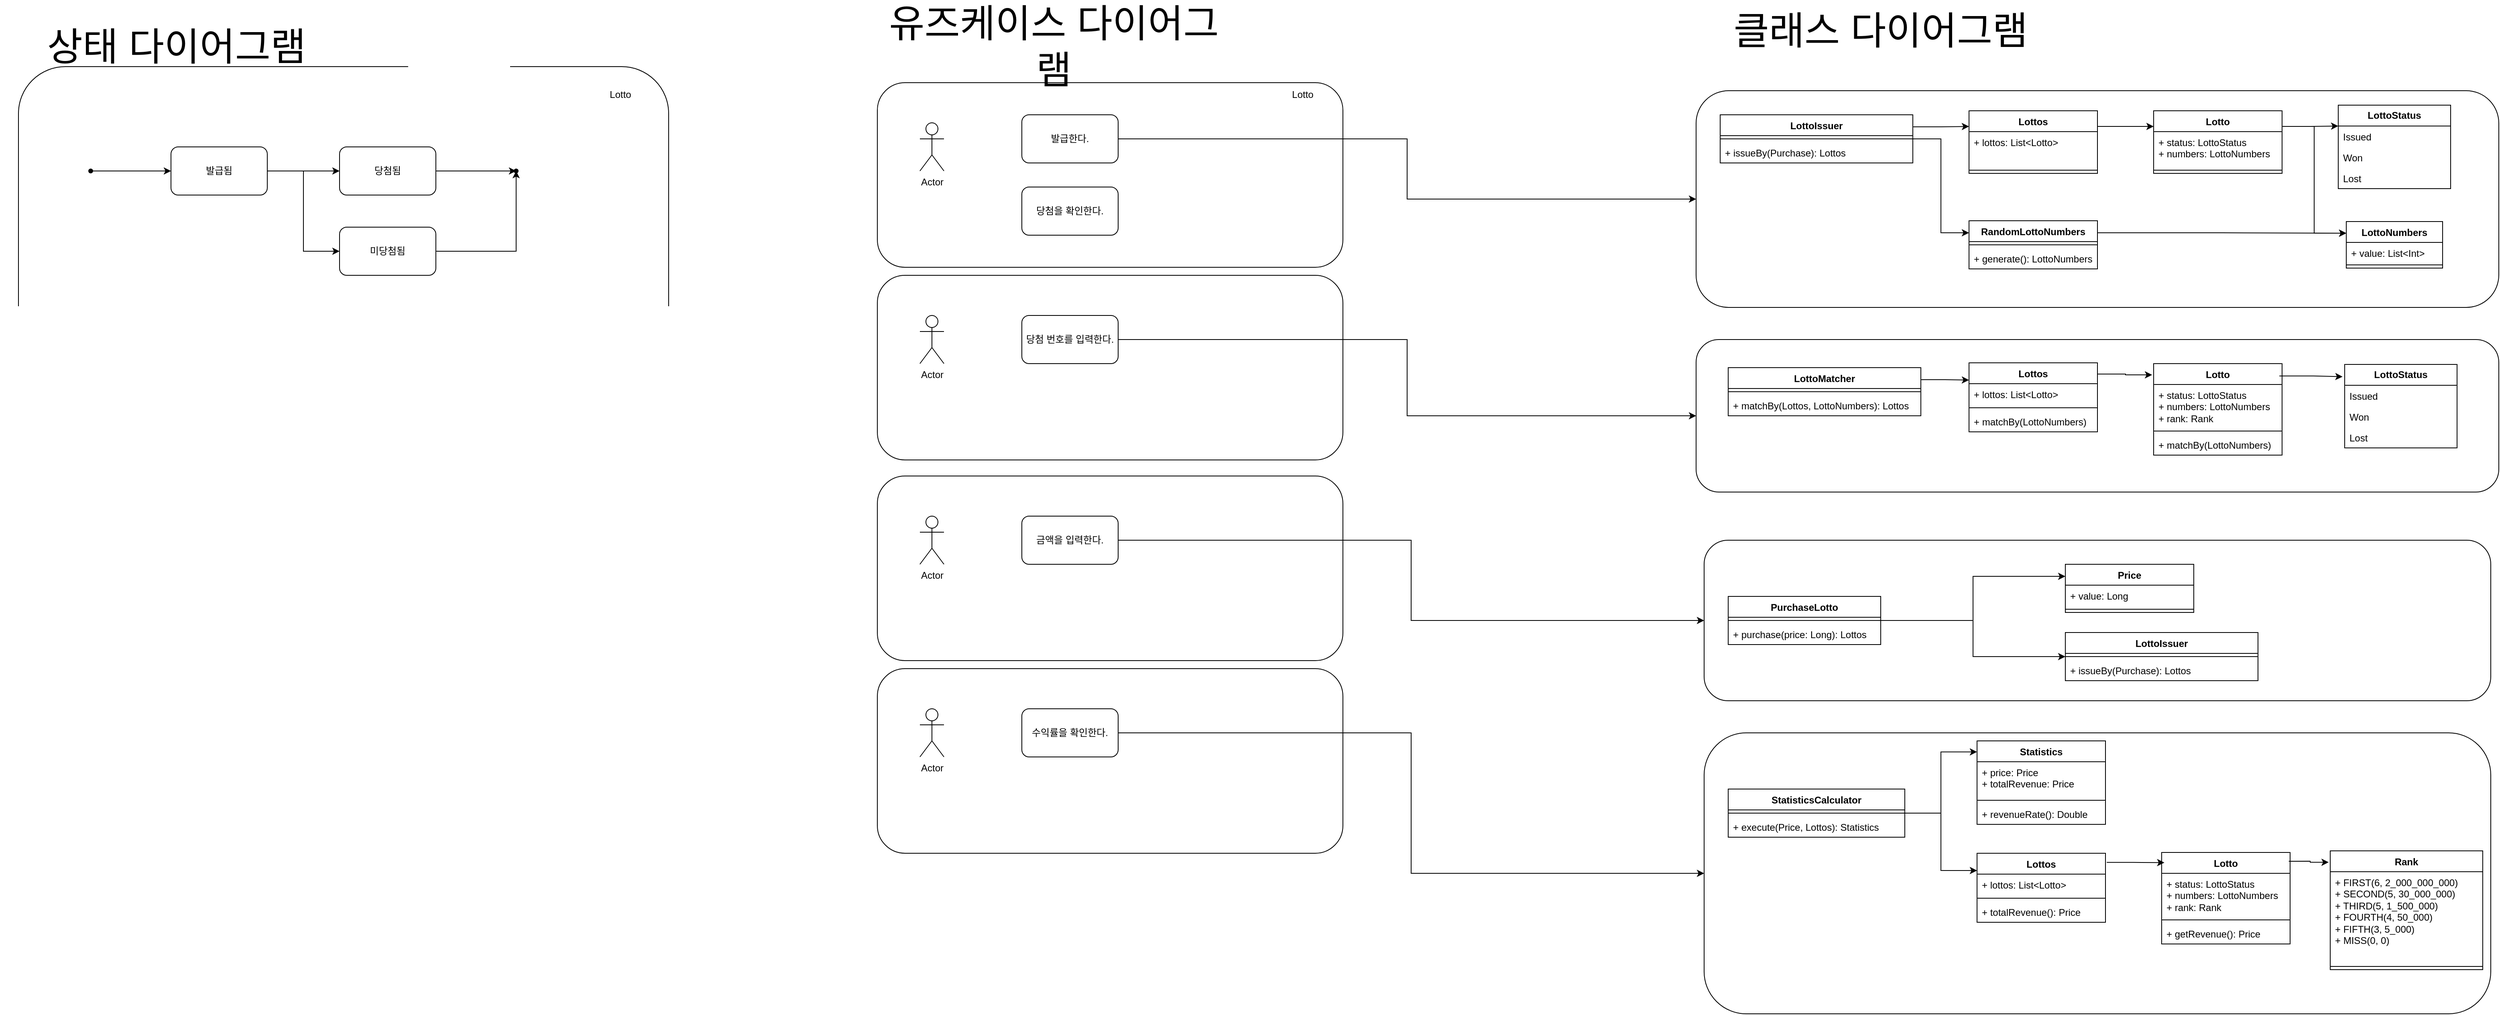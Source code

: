 <mxfile version="26.0.16">
  <diagram id="C5RBs43oDa-KdzZeNtuy" name="Page-1">
    <mxGraphModel dx="2110" dy="2252" grid="1" gridSize="10" guides="1" tooltips="1" connect="1" arrows="1" fold="1" page="1" pageScale="1" pageWidth="827" pageHeight="1169" math="0" shadow="0">
      <root>
        <mxCell id="WIyWlLk6GJQsqaUBKTNV-0" />
        <mxCell id="WIyWlLk6GJQsqaUBKTNV-1" parent="WIyWlLk6GJQsqaUBKTNV-0" />
        <mxCell id="b7edEHTEQrsLhUJaDIO4-33" value="" style="rounded=1;whiteSpace=wrap;html=1;" parent="WIyWlLk6GJQsqaUBKTNV-1" vertex="1">
          <mxGeometry x="1480" y="-100" width="580" height="230" as="geometry" />
        </mxCell>
        <mxCell id="b7edEHTEQrsLhUJaDIO4-38" value="" style="rounded=1;whiteSpace=wrap;html=1;" parent="WIyWlLk6GJQsqaUBKTNV-1" vertex="1">
          <mxGeometry x="1480" y="140" width="580" height="230" as="geometry" />
        </mxCell>
        <mxCell id="b7edEHTEQrsLhUJaDIO4-58" style="edgeStyle=orthogonalEdgeStyle;rounded=0;orthogonalLoop=1;jettySize=auto;html=1;entryX=0;entryY=0.5;entryDx=0;entryDy=0;exitX=1;exitY=0.5;exitDx=0;exitDy=0;" parent="WIyWlLk6GJQsqaUBKTNV-1" source="b7edEHTEQrsLhUJaDIO4-30" target="b7edEHTEQrsLhUJaDIO4-36" edge="1">
          <mxGeometry relative="1" as="geometry" />
        </mxCell>
        <mxCell id="b7edEHTEQrsLhUJaDIO4-28" value="" style="group;movable=1;resizable=1;rotatable=1;deletable=1;editable=1;locked=0;connectable=1;" parent="WIyWlLk6GJQsqaUBKTNV-1" vertex="1" connectable="0">
          <mxGeometry x="410" y="-120" width="810" height="390" as="geometry" />
        </mxCell>
        <mxCell id="b7edEHTEQrsLhUJaDIO4-10" value="" style="rounded=1;whiteSpace=wrap;html=1;movable=1;resizable=1;rotatable=1;deletable=1;editable=1;locked=0;connectable=1;" parent="b7edEHTEQrsLhUJaDIO4-28" vertex="1">
          <mxGeometry width="810" height="390" as="geometry" />
        </mxCell>
        <mxCell id="b7edEHTEQrsLhUJaDIO4-11" value="Lotto" style="text;html=1;align=center;verticalAlign=middle;whiteSpace=wrap;rounded=0;movable=1;resizable=1;rotatable=1;deletable=1;editable=1;locked=0;connectable=1;" parent="b7edEHTEQrsLhUJaDIO4-28" vertex="1">
          <mxGeometry x="720" y="20" width="60" height="30" as="geometry" />
        </mxCell>
        <mxCell id="b7edEHTEQrsLhUJaDIO4-22" style="edgeStyle=orthogonalEdgeStyle;rounded=0;orthogonalLoop=1;jettySize=auto;html=1;entryX=0;entryY=0.5;entryDx=0;entryDy=0;movable=1;resizable=1;rotatable=1;deletable=1;editable=1;locked=0;connectable=1;" parent="b7edEHTEQrsLhUJaDIO4-28" source="b7edEHTEQrsLhUJaDIO4-17" target="b7edEHTEQrsLhUJaDIO4-18" edge="1">
          <mxGeometry relative="1" as="geometry" />
        </mxCell>
        <mxCell id="b7edEHTEQrsLhUJaDIO4-17" value="" style="shape=waypoint;sketch=0;fillStyle=solid;size=6;pointerEvents=1;points=[];fillColor=none;resizable=1;rotatable=1;perimeter=centerPerimeter;snapToPoint=1;movable=1;deletable=1;editable=1;locked=0;connectable=1;" parent="b7edEHTEQrsLhUJaDIO4-28" vertex="1">
          <mxGeometry x="80" y="120" width="20" height="20" as="geometry" />
        </mxCell>
        <mxCell id="b7edEHTEQrsLhUJaDIO4-23" style="edgeStyle=orthogonalEdgeStyle;rounded=0;orthogonalLoop=1;jettySize=auto;html=1;entryX=0;entryY=0.5;entryDx=0;entryDy=0;movable=1;resizable=1;rotatable=1;deletable=1;editable=1;locked=0;connectable=1;" parent="b7edEHTEQrsLhUJaDIO4-28" source="b7edEHTEQrsLhUJaDIO4-18" target="b7edEHTEQrsLhUJaDIO4-19" edge="1">
          <mxGeometry relative="1" as="geometry" />
        </mxCell>
        <mxCell id="b7edEHTEQrsLhUJaDIO4-24" style="edgeStyle=orthogonalEdgeStyle;rounded=0;orthogonalLoop=1;jettySize=auto;html=1;entryX=0;entryY=0.5;entryDx=0;entryDy=0;movable=1;resizable=1;rotatable=1;deletable=1;editable=1;locked=0;connectable=1;" parent="b7edEHTEQrsLhUJaDIO4-28" source="b7edEHTEQrsLhUJaDIO4-18" target="b7edEHTEQrsLhUJaDIO4-20" edge="1">
          <mxGeometry relative="1" as="geometry" />
        </mxCell>
        <mxCell id="b7edEHTEQrsLhUJaDIO4-18" value="발급됨" style="rounded=1;whiteSpace=wrap;html=1;movable=1;resizable=1;rotatable=1;deletable=1;editable=1;locked=0;connectable=1;" parent="b7edEHTEQrsLhUJaDIO4-28" vertex="1">
          <mxGeometry x="190" y="100" width="120" height="60" as="geometry" />
        </mxCell>
        <mxCell id="b7edEHTEQrsLhUJaDIO4-27" style="edgeStyle=orthogonalEdgeStyle;rounded=0;orthogonalLoop=1;jettySize=auto;html=1;movable=1;resizable=1;rotatable=1;deletable=1;editable=1;locked=0;connectable=1;" parent="b7edEHTEQrsLhUJaDIO4-28" source="b7edEHTEQrsLhUJaDIO4-19" target="b7edEHTEQrsLhUJaDIO4-21" edge="1">
          <mxGeometry relative="1" as="geometry" />
        </mxCell>
        <mxCell id="b7edEHTEQrsLhUJaDIO4-19" value="당첨됨" style="rounded=1;whiteSpace=wrap;html=1;movable=1;resizable=1;rotatable=1;deletable=1;editable=1;locked=0;connectable=1;" parent="b7edEHTEQrsLhUJaDIO4-28" vertex="1">
          <mxGeometry x="400" y="100" width="120" height="60" as="geometry" />
        </mxCell>
        <mxCell id="b7edEHTEQrsLhUJaDIO4-20" value="미당첨됨" style="rounded=1;whiteSpace=wrap;html=1;movable=1;resizable=1;rotatable=1;deletable=1;editable=1;locked=0;connectable=1;" parent="b7edEHTEQrsLhUJaDIO4-28" vertex="1">
          <mxGeometry x="400" y="200" width="120" height="60" as="geometry" />
        </mxCell>
        <mxCell id="b7edEHTEQrsLhUJaDIO4-21" value="" style="shape=waypoint;sketch=0;fillStyle=solid;size=6;pointerEvents=1;points=[];fillColor=none;resizable=1;rotatable=1;perimeter=centerPerimeter;snapToPoint=1;movable=1;deletable=1;editable=1;locked=0;connectable=1;" parent="b7edEHTEQrsLhUJaDIO4-28" vertex="1">
          <mxGeometry x="610" y="120" width="20" height="20" as="geometry" />
        </mxCell>
        <mxCell id="b7edEHTEQrsLhUJaDIO4-26" style="edgeStyle=orthogonalEdgeStyle;rounded=0;orthogonalLoop=1;jettySize=auto;html=1;entryX=-0.1;entryY=0.367;entryDx=0;entryDy=0;entryPerimeter=0;movable=1;resizable=1;rotatable=1;deletable=1;editable=1;locked=0;connectable=1;" parent="b7edEHTEQrsLhUJaDIO4-28" source="b7edEHTEQrsLhUJaDIO4-20" target="b7edEHTEQrsLhUJaDIO4-21" edge="1">
          <mxGeometry relative="1" as="geometry" />
        </mxCell>
        <mxCell id="b7edEHTEQrsLhUJaDIO4-29" value="Actor" style="shape=umlActor;verticalLabelPosition=bottom;verticalAlign=top;html=1;outlineConnect=0;" parent="WIyWlLk6GJQsqaUBKTNV-1" vertex="1">
          <mxGeometry x="1533" y="-50" width="30" height="60" as="geometry" />
        </mxCell>
        <mxCell id="b7edEHTEQrsLhUJaDIO4-30" value="발급한다." style="rounded=1;whiteSpace=wrap;html=1;" parent="WIyWlLk6GJQsqaUBKTNV-1" vertex="1">
          <mxGeometry x="1660" y="-60" width="120" height="60" as="geometry" />
        </mxCell>
        <mxCell id="b7edEHTEQrsLhUJaDIO4-31" value="당첨을 확인한다." style="rounded=1;whiteSpace=wrap;html=1;" parent="WIyWlLk6GJQsqaUBKTNV-1" vertex="1">
          <mxGeometry x="1660" y="30" width="120" height="60" as="geometry" />
        </mxCell>
        <mxCell id="7T0WNnkGZVwz43J-CaNy-1" style="edgeStyle=orthogonalEdgeStyle;rounded=0;orthogonalLoop=1;jettySize=auto;html=1;entryX=0;entryY=0.5;entryDx=0;entryDy=0;" parent="WIyWlLk6GJQsqaUBKTNV-1" source="b7edEHTEQrsLhUJaDIO4-32" target="7T0WNnkGZVwz43J-CaNy-0" edge="1">
          <mxGeometry relative="1" as="geometry" />
        </mxCell>
        <mxCell id="b7edEHTEQrsLhUJaDIO4-32" value="당첨 번호를 입력한다." style="rounded=1;whiteSpace=wrap;html=1;" parent="WIyWlLk6GJQsqaUBKTNV-1" vertex="1">
          <mxGeometry x="1660" y="190" width="120" height="60" as="geometry" />
        </mxCell>
        <mxCell id="b7edEHTEQrsLhUJaDIO4-34" value="&lt;font style=&quot;font-size: 48px;&quot;&gt;상태 다이어그램&lt;/font&gt;" style="text;html=1;align=center;verticalAlign=middle;whiteSpace=wrap;rounded=0;movable=1;resizable=1;rotatable=1;deletable=1;editable=1;locked=0;connectable=1;" parent="WIyWlLk6GJQsqaUBKTNV-1" vertex="1">
          <mxGeometry x="387" y="-160" width="440" height="30" as="geometry" />
        </mxCell>
        <mxCell id="b7edEHTEQrsLhUJaDIO4-35" value="&lt;span style=&quot;font-size: 48px;&quot;&gt;유즈케이스 다이어그램&lt;/span&gt;" style="text;html=1;align=center;verticalAlign=middle;whiteSpace=wrap;rounded=0;" parent="WIyWlLk6GJQsqaUBKTNV-1" vertex="1">
          <mxGeometry x="1480" y="-160" width="440" height="30" as="geometry" />
        </mxCell>
        <mxCell id="b7edEHTEQrsLhUJaDIO4-36" value="" style="rounded=1;whiteSpace=wrap;html=1;" parent="WIyWlLk6GJQsqaUBKTNV-1" vertex="1">
          <mxGeometry x="2500" y="-90" width="1000" height="270" as="geometry" />
        </mxCell>
        <mxCell id="b7edEHTEQrsLhUJaDIO4-37" value="&lt;span style=&quot;font-size: 48px;&quot;&gt;클래스 다이어그램&lt;/span&gt;" style="text;html=1;align=center;verticalAlign=middle;whiteSpace=wrap;rounded=0;" parent="WIyWlLk6GJQsqaUBKTNV-1" vertex="1">
          <mxGeometry x="2510" y="-180" width="440" height="30" as="geometry" />
        </mxCell>
        <mxCell id="b7edEHTEQrsLhUJaDIO4-39" value="Actor" style="shape=umlActor;verticalLabelPosition=bottom;verticalAlign=top;html=1;outlineConnect=0;" parent="WIyWlLk6GJQsqaUBKTNV-1" vertex="1">
          <mxGeometry x="1533" y="190" width="30" height="60" as="geometry" />
        </mxCell>
        <mxCell id="b7edEHTEQrsLhUJaDIO4-42" value="" style="rounded=1;whiteSpace=wrap;html=1;" parent="WIyWlLk6GJQsqaUBKTNV-1" vertex="1">
          <mxGeometry x="1480" y="390" width="580" height="230" as="geometry" />
        </mxCell>
        <mxCell id="b7edEHTEQrsLhUJaDIO4-93" style="edgeStyle=orthogonalEdgeStyle;rounded=0;orthogonalLoop=1;jettySize=auto;html=1;entryX=0;entryY=0.5;entryDx=0;entryDy=0;" parent="WIyWlLk6GJQsqaUBKTNV-1" source="b7edEHTEQrsLhUJaDIO4-43" target="b7edEHTEQrsLhUJaDIO4-80" edge="1">
          <mxGeometry relative="1" as="geometry" />
        </mxCell>
        <mxCell id="b7edEHTEQrsLhUJaDIO4-43" value="금액을 입력한다." style="rounded=1;whiteSpace=wrap;html=1;" parent="WIyWlLk6GJQsqaUBKTNV-1" vertex="1">
          <mxGeometry x="1660" y="440" width="120" height="60" as="geometry" />
        </mxCell>
        <mxCell id="b7edEHTEQrsLhUJaDIO4-44" value="Actor" style="shape=umlActor;verticalLabelPosition=bottom;verticalAlign=top;html=1;outlineConnect=0;" parent="WIyWlLk6GJQsqaUBKTNV-1" vertex="1">
          <mxGeometry x="1533" y="440" width="30" height="60" as="geometry" />
        </mxCell>
        <mxCell id="b7edEHTEQrsLhUJaDIO4-45" value="Lotto" style="text;html=1;align=center;verticalAlign=middle;whiteSpace=wrap;rounded=0;" parent="WIyWlLk6GJQsqaUBKTNV-1" vertex="1">
          <mxGeometry x="1980" y="-100" width="60" height="30" as="geometry" />
        </mxCell>
        <mxCell id="b7edEHTEQrsLhUJaDIO4-46" value="" style="rounded=1;whiteSpace=wrap;html=1;" parent="WIyWlLk6GJQsqaUBKTNV-1" vertex="1">
          <mxGeometry x="1480" y="630" width="580" height="230" as="geometry" />
        </mxCell>
        <mxCell id="l_rRGWIlLusPrg-PlriM-1" style="edgeStyle=orthogonalEdgeStyle;rounded=0;orthogonalLoop=1;jettySize=auto;html=1;entryX=0;entryY=0.5;entryDx=0;entryDy=0;" edge="1" parent="WIyWlLk6GJQsqaUBKTNV-1" source="b7edEHTEQrsLhUJaDIO4-47" target="l_rRGWIlLusPrg-PlriM-0">
          <mxGeometry relative="1" as="geometry" />
        </mxCell>
        <mxCell id="b7edEHTEQrsLhUJaDIO4-47" value="수익률을 확인한다." style="rounded=1;whiteSpace=wrap;html=1;" parent="WIyWlLk6GJQsqaUBKTNV-1" vertex="1">
          <mxGeometry x="1660" y="680" width="120" height="60" as="geometry" />
        </mxCell>
        <mxCell id="b7edEHTEQrsLhUJaDIO4-48" value="Actor" style="shape=umlActor;verticalLabelPosition=bottom;verticalAlign=top;html=1;outlineConnect=0;" parent="WIyWlLk6GJQsqaUBKTNV-1" vertex="1">
          <mxGeometry x="1533" y="680" width="30" height="60" as="geometry" />
        </mxCell>
        <mxCell id="b7edEHTEQrsLhUJaDIO4-136" style="edgeStyle=orthogonalEdgeStyle;rounded=0;orthogonalLoop=1;jettySize=auto;html=1;entryX=0;entryY=0.25;entryDx=0;entryDy=0;exitX=1;exitY=0.25;exitDx=0;exitDy=0;" parent="WIyWlLk6GJQsqaUBKTNV-1" source="b7edEHTEQrsLhUJaDIO4-53" target="b7edEHTEQrsLhUJaDIO4-130" edge="1">
          <mxGeometry relative="1" as="geometry" />
        </mxCell>
        <mxCell id="b7edEHTEQrsLhUJaDIO4-145" style="edgeStyle=orthogonalEdgeStyle;rounded=0;orthogonalLoop=1;jettySize=auto;html=1;entryX=0;entryY=0.25;entryDx=0;entryDy=0;exitX=1;exitY=0.25;exitDx=0;exitDy=0;" parent="WIyWlLk6GJQsqaUBKTNV-1" source="b7edEHTEQrsLhUJaDIO4-53" target="b7edEHTEQrsLhUJaDIO4-141" edge="1">
          <mxGeometry relative="1" as="geometry" />
        </mxCell>
        <mxCell id="b7edEHTEQrsLhUJaDIO4-53" value="Lotto" style="swimlane;fontStyle=1;align=center;verticalAlign=top;childLayout=stackLayout;horizontal=1;startSize=26;horizontalStack=0;resizeParent=1;resizeParentMax=0;resizeLast=0;collapsible=1;marginBottom=0;whiteSpace=wrap;html=1;" parent="WIyWlLk6GJQsqaUBKTNV-1" vertex="1">
          <mxGeometry x="3070" y="-65" width="160" height="78" as="geometry" />
        </mxCell>
        <mxCell id="b7edEHTEQrsLhUJaDIO4-54" value="+ status: LottoStatus&lt;div&gt;+ numbers: LottoNumbers&lt;/div&gt;" style="text;strokeColor=none;fillColor=none;align=left;verticalAlign=top;spacingLeft=4;spacingRight=4;overflow=hidden;rotatable=0;points=[[0,0.5],[1,0.5]];portConstraint=eastwest;whiteSpace=wrap;html=1;" parent="b7edEHTEQrsLhUJaDIO4-53" vertex="1">
          <mxGeometry y="26" width="160" height="44" as="geometry" />
        </mxCell>
        <mxCell id="b7edEHTEQrsLhUJaDIO4-55" value="" style="line;strokeWidth=1;fillColor=none;align=left;verticalAlign=middle;spacingTop=-1;spacingLeft=3;spacingRight=3;rotatable=0;labelPosition=right;points=[];portConstraint=eastwest;strokeColor=inherit;" parent="b7edEHTEQrsLhUJaDIO4-53" vertex="1">
          <mxGeometry y="70" width="160" height="8" as="geometry" />
        </mxCell>
        <mxCell id="b7edEHTEQrsLhUJaDIO4-65" style="edgeStyle=orthogonalEdgeStyle;rounded=0;orthogonalLoop=1;jettySize=auto;html=1;entryX=0;entryY=0.25;entryDx=0;entryDy=0;exitX=1;exitY=0.25;exitDx=0;exitDy=0;" parent="WIyWlLk6GJQsqaUBKTNV-1" source="b7edEHTEQrsLhUJaDIO4-62" target="b7edEHTEQrsLhUJaDIO4-53" edge="1">
          <mxGeometry relative="1" as="geometry" />
        </mxCell>
        <mxCell id="b7edEHTEQrsLhUJaDIO4-62" value="Lottos" style="swimlane;fontStyle=1;align=center;verticalAlign=top;childLayout=stackLayout;horizontal=1;startSize=26;horizontalStack=0;resizeParent=1;resizeParentMax=0;resizeLast=0;collapsible=1;marginBottom=0;whiteSpace=wrap;html=1;" parent="WIyWlLk6GJQsqaUBKTNV-1" vertex="1">
          <mxGeometry x="2840" y="-65" width="160" height="78" as="geometry" />
        </mxCell>
        <mxCell id="b7edEHTEQrsLhUJaDIO4-63" value="+ lottos: List&amp;lt;Lotto&amp;gt;" style="text;strokeColor=none;fillColor=none;align=left;verticalAlign=top;spacingLeft=4;spacingRight=4;overflow=hidden;rotatable=0;points=[[0,0.5],[1,0.5]];portConstraint=eastwest;whiteSpace=wrap;html=1;" parent="b7edEHTEQrsLhUJaDIO4-62" vertex="1">
          <mxGeometry y="26" width="160" height="44" as="geometry" />
        </mxCell>
        <mxCell id="b7edEHTEQrsLhUJaDIO4-64" value="" style="line;strokeWidth=1;fillColor=none;align=left;verticalAlign=middle;spacingTop=-1;spacingLeft=3;spacingRight=3;rotatable=0;labelPosition=right;points=[];portConstraint=eastwest;strokeColor=inherit;" parent="b7edEHTEQrsLhUJaDIO4-62" vertex="1">
          <mxGeometry y="70" width="160" height="8" as="geometry" />
        </mxCell>
        <mxCell id="b7edEHTEQrsLhUJaDIO4-79" style="edgeStyle=orthogonalEdgeStyle;rounded=0;orthogonalLoop=1;jettySize=auto;html=1;entryX=0;entryY=0.25;entryDx=0;entryDy=0;exitX=1;exitY=0.25;exitDx=0;exitDy=0;" parent="WIyWlLk6GJQsqaUBKTNV-1" source="b7edEHTEQrsLhUJaDIO4-116" target="b7edEHTEQrsLhUJaDIO4-62" edge="1">
          <mxGeometry relative="1" as="geometry">
            <mxPoint x="2720" y="-45" as="sourcePoint" />
          </mxGeometry>
        </mxCell>
        <mxCell id="b7edEHTEQrsLhUJaDIO4-80" value="" style="rounded=1;whiteSpace=wrap;html=1;" parent="WIyWlLk6GJQsqaUBKTNV-1" vertex="1">
          <mxGeometry x="2510" y="470" width="980" height="200" as="geometry" />
        </mxCell>
        <mxCell id="b7edEHTEQrsLhUJaDIO4-106" value="LottoIssuer" style="swimlane;fontStyle=1;align=center;verticalAlign=top;childLayout=stackLayout;horizontal=1;startSize=26;horizontalStack=0;resizeParent=1;resizeParentMax=0;resizeLast=0;collapsible=1;marginBottom=0;whiteSpace=wrap;html=1;" parent="WIyWlLk6GJQsqaUBKTNV-1" vertex="1">
          <mxGeometry x="2960" y="585" width="240" height="60" as="geometry" />
        </mxCell>
        <mxCell id="b7edEHTEQrsLhUJaDIO4-107" value="" style="line;strokeWidth=1;fillColor=none;align=left;verticalAlign=middle;spacingTop=-1;spacingLeft=3;spacingRight=3;rotatable=0;labelPosition=right;points=[];portConstraint=eastwest;strokeColor=inherit;" parent="b7edEHTEQrsLhUJaDIO4-106" vertex="1">
          <mxGeometry y="26" width="240" height="8" as="geometry" />
        </mxCell>
        <mxCell id="b7edEHTEQrsLhUJaDIO4-108" value="+ issueBy(Purchase): Lottos" style="text;strokeColor=none;fillColor=none;align=left;verticalAlign=top;spacingLeft=4;spacingRight=4;overflow=hidden;rotatable=0;points=[[0,0.5],[1,0.5]];portConstraint=eastwest;whiteSpace=wrap;html=1;" parent="b7edEHTEQrsLhUJaDIO4-106" vertex="1">
          <mxGeometry y="34" width="240" height="26" as="geometry" />
        </mxCell>
        <mxCell id="b7edEHTEQrsLhUJaDIO4-114" style="edgeStyle=orthogonalEdgeStyle;rounded=0;orthogonalLoop=1;jettySize=auto;html=1;entryX=0;entryY=0.5;entryDx=0;entryDy=0;" parent="WIyWlLk6GJQsqaUBKTNV-1" source="b7edEHTEQrsLhUJaDIO4-109" target="b7edEHTEQrsLhUJaDIO4-106" edge="1">
          <mxGeometry relative="1" as="geometry" />
        </mxCell>
        <mxCell id="l_rRGWIlLusPrg-PlriM-6" style="edgeStyle=orthogonalEdgeStyle;rounded=0;orthogonalLoop=1;jettySize=auto;html=1;entryX=0;entryY=0.25;entryDx=0;entryDy=0;" edge="1" parent="WIyWlLk6GJQsqaUBKTNV-1" source="b7edEHTEQrsLhUJaDIO4-109" target="Gozaz2q-YdRfWmAjp8rj-0">
          <mxGeometry relative="1" as="geometry" />
        </mxCell>
        <mxCell id="b7edEHTEQrsLhUJaDIO4-109" value="PurchaseLotto" style="swimlane;fontStyle=1;align=center;verticalAlign=top;childLayout=stackLayout;horizontal=1;startSize=26;horizontalStack=0;resizeParent=1;resizeParentMax=0;resizeLast=0;collapsible=1;marginBottom=0;whiteSpace=wrap;html=1;" parent="WIyWlLk6GJQsqaUBKTNV-1" vertex="1">
          <mxGeometry x="2540" y="540" width="190" height="60" as="geometry" />
        </mxCell>
        <mxCell id="b7edEHTEQrsLhUJaDIO4-111" value="" style="line;strokeWidth=1;fillColor=none;align=left;verticalAlign=middle;spacingTop=-1;spacingLeft=3;spacingRight=3;rotatable=0;labelPosition=right;points=[];portConstraint=eastwest;strokeColor=inherit;" parent="b7edEHTEQrsLhUJaDIO4-109" vertex="1">
          <mxGeometry y="26" width="190" height="8" as="geometry" />
        </mxCell>
        <mxCell id="b7edEHTEQrsLhUJaDIO4-112" value="+ purchase(price: Long): Lottos" style="text;strokeColor=none;fillColor=none;align=left;verticalAlign=top;spacingLeft=4;spacingRight=4;overflow=hidden;rotatable=0;points=[[0,0.5],[1,0.5]];portConstraint=eastwest;whiteSpace=wrap;html=1;" parent="b7edEHTEQrsLhUJaDIO4-109" vertex="1">
          <mxGeometry y="34" width="190" height="26" as="geometry" />
        </mxCell>
        <mxCell id="b7edEHTEQrsLhUJaDIO4-126" style="edgeStyle=orthogonalEdgeStyle;rounded=0;orthogonalLoop=1;jettySize=auto;html=1;entryX=0;entryY=0.25;entryDx=0;entryDy=0;" parent="WIyWlLk6GJQsqaUBKTNV-1" source="b7edEHTEQrsLhUJaDIO4-116" target="b7edEHTEQrsLhUJaDIO4-122" edge="1">
          <mxGeometry relative="1" as="geometry" />
        </mxCell>
        <mxCell id="b7edEHTEQrsLhUJaDIO4-116" value="LottoIssuer" style="swimlane;fontStyle=1;align=center;verticalAlign=top;childLayout=stackLayout;horizontal=1;startSize=26;horizontalStack=0;resizeParent=1;resizeParentMax=0;resizeLast=0;collapsible=1;marginBottom=0;whiteSpace=wrap;html=1;" parent="WIyWlLk6GJQsqaUBKTNV-1" vertex="1">
          <mxGeometry x="2530" y="-60" width="240" height="60" as="geometry" />
        </mxCell>
        <mxCell id="b7edEHTEQrsLhUJaDIO4-117" value="" style="line;strokeWidth=1;fillColor=none;align=left;verticalAlign=middle;spacingTop=-1;spacingLeft=3;spacingRight=3;rotatable=0;labelPosition=right;points=[];portConstraint=eastwest;strokeColor=inherit;" parent="b7edEHTEQrsLhUJaDIO4-116" vertex="1">
          <mxGeometry y="26" width="240" height="8" as="geometry" />
        </mxCell>
        <mxCell id="b7edEHTEQrsLhUJaDIO4-118" value="+ issueBy(Purchase): Lottos" style="text;strokeColor=none;fillColor=none;align=left;verticalAlign=top;spacingLeft=4;spacingRight=4;overflow=hidden;rotatable=0;points=[[0,0.5],[1,0.5]];portConstraint=eastwest;whiteSpace=wrap;html=1;" parent="b7edEHTEQrsLhUJaDIO4-116" vertex="1">
          <mxGeometry y="34" width="240" height="26" as="geometry" />
        </mxCell>
        <mxCell id="b7edEHTEQrsLhUJaDIO4-144" style="edgeStyle=orthogonalEdgeStyle;rounded=0;orthogonalLoop=1;jettySize=auto;html=1;entryX=0;entryY=0.25;entryDx=0;entryDy=0;exitX=1;exitY=0.25;exitDx=0;exitDy=0;" parent="WIyWlLk6GJQsqaUBKTNV-1" source="b7edEHTEQrsLhUJaDIO4-122" target="b7edEHTEQrsLhUJaDIO4-141" edge="1">
          <mxGeometry relative="1" as="geometry" />
        </mxCell>
        <mxCell id="b7edEHTEQrsLhUJaDIO4-122" value="RandomLottoNumbers" style="swimlane;fontStyle=1;align=center;verticalAlign=top;childLayout=stackLayout;horizontal=1;startSize=26;horizontalStack=0;resizeParent=1;resizeParentMax=0;resizeLast=0;collapsible=1;marginBottom=0;whiteSpace=wrap;html=1;" parent="WIyWlLk6GJQsqaUBKTNV-1" vertex="1">
          <mxGeometry x="2840" y="72" width="160" height="60" as="geometry" />
        </mxCell>
        <mxCell id="b7edEHTEQrsLhUJaDIO4-124" value="" style="line;strokeWidth=1;fillColor=none;align=left;verticalAlign=middle;spacingTop=-1;spacingLeft=3;spacingRight=3;rotatable=0;labelPosition=right;points=[];portConstraint=eastwest;strokeColor=inherit;" parent="b7edEHTEQrsLhUJaDIO4-122" vertex="1">
          <mxGeometry y="26" width="160" height="8" as="geometry" />
        </mxCell>
        <mxCell id="b7edEHTEQrsLhUJaDIO4-125" value="+ generate(): LottoNumbers" style="text;strokeColor=none;fillColor=none;align=left;verticalAlign=top;spacingLeft=4;spacingRight=4;overflow=hidden;rotatable=0;points=[[0,0.5],[1,0.5]];portConstraint=eastwest;whiteSpace=wrap;html=1;" parent="b7edEHTEQrsLhUJaDIO4-122" vertex="1">
          <mxGeometry y="34" width="160" height="26" as="geometry" />
        </mxCell>
        <mxCell id="b7edEHTEQrsLhUJaDIO4-130" value="&lt;b&gt;LottoStatus&lt;/b&gt;" style="swimlane;fontStyle=0;childLayout=stackLayout;horizontal=1;startSize=26;fillColor=none;horizontalStack=0;resizeParent=1;resizeParentMax=0;resizeLast=0;collapsible=1;marginBottom=0;whiteSpace=wrap;html=1;" parent="WIyWlLk6GJQsqaUBKTNV-1" vertex="1">
          <mxGeometry x="3300" y="-72" width="140" height="104" as="geometry" />
        </mxCell>
        <mxCell id="b7edEHTEQrsLhUJaDIO4-131" value="Issued" style="text;strokeColor=none;fillColor=none;align=left;verticalAlign=top;spacingLeft=4;spacingRight=4;overflow=hidden;rotatable=0;points=[[0,0.5],[1,0.5]];portConstraint=eastwest;whiteSpace=wrap;html=1;" parent="b7edEHTEQrsLhUJaDIO4-130" vertex="1">
          <mxGeometry y="26" width="140" height="26" as="geometry" />
        </mxCell>
        <mxCell id="b7edEHTEQrsLhUJaDIO4-132" value="Won" style="text;strokeColor=none;fillColor=none;align=left;verticalAlign=top;spacingLeft=4;spacingRight=4;overflow=hidden;rotatable=0;points=[[0,0.5],[1,0.5]];portConstraint=eastwest;whiteSpace=wrap;html=1;" parent="b7edEHTEQrsLhUJaDIO4-130" vertex="1">
          <mxGeometry y="52" width="140" height="26" as="geometry" />
        </mxCell>
        <mxCell id="b7edEHTEQrsLhUJaDIO4-133" value="Lost" style="text;strokeColor=none;fillColor=none;align=left;verticalAlign=top;spacingLeft=4;spacingRight=4;overflow=hidden;rotatable=0;points=[[0,0.5],[1,0.5]];portConstraint=eastwest;whiteSpace=wrap;html=1;" parent="b7edEHTEQrsLhUJaDIO4-130" vertex="1">
          <mxGeometry y="78" width="140" height="26" as="geometry" />
        </mxCell>
        <mxCell id="b7edEHTEQrsLhUJaDIO4-141" value="LottoNumbers" style="swimlane;fontStyle=1;align=center;verticalAlign=top;childLayout=stackLayout;horizontal=1;startSize=26;horizontalStack=0;resizeParent=1;resizeParentMax=0;resizeLast=0;collapsible=1;marginBottom=0;whiteSpace=wrap;html=1;" parent="WIyWlLk6GJQsqaUBKTNV-1" vertex="1">
          <mxGeometry x="3310" y="73" width="120" height="58" as="geometry" />
        </mxCell>
        <mxCell id="b7edEHTEQrsLhUJaDIO4-142" value="+ value: List&amp;lt;Int&amp;gt;" style="text;strokeColor=none;fillColor=none;align=left;verticalAlign=top;spacingLeft=4;spacingRight=4;overflow=hidden;rotatable=0;points=[[0,0.5],[1,0.5]];portConstraint=eastwest;whiteSpace=wrap;html=1;" parent="b7edEHTEQrsLhUJaDIO4-141" vertex="1">
          <mxGeometry y="26" width="120" height="24" as="geometry" />
        </mxCell>
        <mxCell id="b7edEHTEQrsLhUJaDIO4-143" value="" style="line;strokeWidth=1;fillColor=none;align=left;verticalAlign=middle;spacingTop=-1;spacingLeft=3;spacingRight=3;rotatable=0;labelPosition=right;points=[];portConstraint=eastwest;strokeColor=inherit;" parent="b7edEHTEQrsLhUJaDIO4-141" vertex="1">
          <mxGeometry y="50" width="120" height="8" as="geometry" />
        </mxCell>
        <mxCell id="Gozaz2q-YdRfWmAjp8rj-0" value="Price" style="swimlane;fontStyle=1;align=center;verticalAlign=top;childLayout=stackLayout;horizontal=1;startSize=26;horizontalStack=0;resizeParent=1;resizeParentMax=0;resizeLast=0;collapsible=1;marginBottom=0;whiteSpace=wrap;html=1;" parent="WIyWlLk6GJQsqaUBKTNV-1" vertex="1">
          <mxGeometry x="2960" y="500" width="160" height="60" as="geometry" />
        </mxCell>
        <mxCell id="Gozaz2q-YdRfWmAjp8rj-1" value="+ value: Long" style="text;strokeColor=none;fillColor=none;align=left;verticalAlign=top;spacingLeft=4;spacingRight=4;overflow=hidden;rotatable=0;points=[[0,0.5],[1,0.5]];portConstraint=eastwest;whiteSpace=wrap;html=1;" parent="Gozaz2q-YdRfWmAjp8rj-0" vertex="1">
          <mxGeometry y="26" width="160" height="26" as="geometry" />
        </mxCell>
        <mxCell id="Gozaz2q-YdRfWmAjp8rj-2" value="" style="line;strokeWidth=1;fillColor=none;align=left;verticalAlign=middle;spacingTop=-1;spacingLeft=3;spacingRight=3;rotatable=0;labelPosition=right;points=[];portConstraint=eastwest;strokeColor=inherit;" parent="Gozaz2q-YdRfWmAjp8rj-0" vertex="1">
          <mxGeometry y="52" width="160" height="8" as="geometry" />
        </mxCell>
        <mxCell id="7T0WNnkGZVwz43J-CaNy-0" value="" style="rounded=1;whiteSpace=wrap;html=1;" parent="WIyWlLk6GJQsqaUBKTNV-1" vertex="1">
          <mxGeometry x="2500" y="220" width="1000" height="190" as="geometry" />
        </mxCell>
        <mxCell id="7T0WNnkGZVwz43J-CaNy-15" style="edgeStyle=orthogonalEdgeStyle;rounded=0;orthogonalLoop=1;jettySize=auto;html=1;entryX=0;entryY=0.25;entryDx=0;entryDy=0;exitX=1;exitY=0.25;exitDx=0;exitDy=0;" parent="WIyWlLk6GJQsqaUBKTNV-1" source="7T0WNnkGZVwz43J-CaNy-2" target="7T0WNnkGZVwz43J-CaNy-11" edge="1">
          <mxGeometry relative="1" as="geometry" />
        </mxCell>
        <mxCell id="7T0WNnkGZVwz43J-CaNy-2" value="LottoMatcher" style="swimlane;fontStyle=1;align=center;verticalAlign=top;childLayout=stackLayout;horizontal=1;startSize=26;horizontalStack=0;resizeParent=1;resizeParentMax=0;resizeLast=0;collapsible=1;marginBottom=0;whiteSpace=wrap;html=1;" parent="WIyWlLk6GJQsqaUBKTNV-1" vertex="1">
          <mxGeometry x="2540" y="255" width="240" height="60" as="geometry" />
        </mxCell>
        <mxCell id="7T0WNnkGZVwz43J-CaNy-3" value="" style="line;strokeWidth=1;fillColor=none;align=left;verticalAlign=middle;spacingTop=-1;spacingLeft=3;spacingRight=3;rotatable=0;labelPosition=right;points=[];portConstraint=eastwest;strokeColor=inherit;" parent="7T0WNnkGZVwz43J-CaNy-2" vertex="1">
          <mxGeometry y="26" width="240" height="8" as="geometry" />
        </mxCell>
        <mxCell id="7T0WNnkGZVwz43J-CaNy-4" value="+ matchBy(Lottos, LottoNumbers): Lottos" style="text;strokeColor=none;fillColor=none;align=left;verticalAlign=top;spacingLeft=4;spacingRight=4;overflow=hidden;rotatable=0;points=[[0,0.5],[1,0.5]];portConstraint=eastwest;whiteSpace=wrap;html=1;" parent="7T0WNnkGZVwz43J-CaNy-2" vertex="1">
          <mxGeometry y="34" width="240" height="26" as="geometry" />
        </mxCell>
        <mxCell id="7T0WNnkGZVwz43J-CaNy-11" value="Lottos" style="swimlane;fontStyle=1;align=center;verticalAlign=top;childLayout=stackLayout;horizontal=1;startSize=26;horizontalStack=0;resizeParent=1;resizeParentMax=0;resizeLast=0;collapsible=1;marginBottom=0;whiteSpace=wrap;html=1;" parent="WIyWlLk6GJQsqaUBKTNV-1" vertex="1">
          <mxGeometry x="2840" y="249" width="160" height="86" as="geometry" />
        </mxCell>
        <mxCell id="7T0WNnkGZVwz43J-CaNy-12" value="+ lottos: List&amp;lt;Lotto&amp;gt;" style="text;strokeColor=none;fillColor=none;align=left;verticalAlign=top;spacingLeft=4;spacingRight=4;overflow=hidden;rotatable=0;points=[[0,0.5],[1,0.5]];portConstraint=eastwest;whiteSpace=wrap;html=1;" parent="7T0WNnkGZVwz43J-CaNy-11" vertex="1">
          <mxGeometry y="26" width="160" height="26" as="geometry" />
        </mxCell>
        <mxCell id="7T0WNnkGZVwz43J-CaNy-13" value="" style="line;strokeWidth=1;fillColor=none;align=left;verticalAlign=middle;spacingTop=-1;spacingLeft=3;spacingRight=3;rotatable=0;labelPosition=right;points=[];portConstraint=eastwest;strokeColor=inherit;" parent="7T0WNnkGZVwz43J-CaNy-11" vertex="1">
          <mxGeometry y="52" width="160" height="8" as="geometry" />
        </mxCell>
        <mxCell id="7T0WNnkGZVwz43J-CaNy-14" value="+ matchBy(LottoNumbers)" style="text;strokeColor=none;fillColor=none;align=left;verticalAlign=top;spacingLeft=4;spacingRight=4;overflow=hidden;rotatable=0;points=[[0,0.5],[1,0.5]];portConstraint=eastwest;whiteSpace=wrap;html=1;" parent="7T0WNnkGZVwz43J-CaNy-11" vertex="1">
          <mxGeometry y="60" width="160" height="26" as="geometry" />
        </mxCell>
        <mxCell id="7T0WNnkGZVwz43J-CaNy-16" value="Lotto" style="swimlane;fontStyle=1;align=center;verticalAlign=top;childLayout=stackLayout;horizontal=1;startSize=26;horizontalStack=0;resizeParent=1;resizeParentMax=0;resizeLast=0;collapsible=1;marginBottom=0;whiteSpace=wrap;html=1;" parent="WIyWlLk6GJQsqaUBKTNV-1" vertex="1">
          <mxGeometry x="3070" y="250" width="160" height="114" as="geometry" />
        </mxCell>
        <mxCell id="7T0WNnkGZVwz43J-CaNy-17" value="+ status: LottoStatus&lt;div&gt;+ numbers: LottoNumbers&lt;/div&gt;&lt;div&gt;+ rank: Rank&lt;/div&gt;" style="text;strokeColor=none;fillColor=none;align=left;verticalAlign=top;spacingLeft=4;spacingRight=4;overflow=hidden;rotatable=0;points=[[0,0.5],[1,0.5]];portConstraint=eastwest;whiteSpace=wrap;html=1;" parent="7T0WNnkGZVwz43J-CaNy-16" vertex="1">
          <mxGeometry y="26" width="160" height="54" as="geometry" />
        </mxCell>
        <mxCell id="7T0WNnkGZVwz43J-CaNy-18" value="" style="line;strokeWidth=1;fillColor=none;align=left;verticalAlign=middle;spacingTop=-1;spacingLeft=3;spacingRight=3;rotatable=0;labelPosition=right;points=[];portConstraint=eastwest;strokeColor=inherit;" parent="7T0WNnkGZVwz43J-CaNy-16" vertex="1">
          <mxGeometry y="80" width="160" height="8" as="geometry" />
        </mxCell>
        <mxCell id="7T0WNnkGZVwz43J-CaNy-19" value="+ matchBy(LottoNumbers)" style="text;strokeColor=none;fillColor=none;align=left;verticalAlign=top;spacingLeft=4;spacingRight=4;overflow=hidden;rotatable=0;points=[[0,0.5],[1,0.5]];portConstraint=eastwest;whiteSpace=wrap;html=1;" parent="7T0WNnkGZVwz43J-CaNy-16" vertex="1">
          <mxGeometry y="88" width="160" height="26" as="geometry" />
        </mxCell>
        <mxCell id="7T0WNnkGZVwz43J-CaNy-20" value="&lt;b&gt;LottoStatus&lt;/b&gt;" style="swimlane;fontStyle=0;childLayout=stackLayout;horizontal=1;startSize=26;fillColor=none;horizontalStack=0;resizeParent=1;resizeParentMax=0;resizeLast=0;collapsible=1;marginBottom=0;whiteSpace=wrap;html=1;" parent="WIyWlLk6GJQsqaUBKTNV-1" vertex="1">
          <mxGeometry x="3308" y="251" width="140" height="104" as="geometry" />
        </mxCell>
        <mxCell id="7T0WNnkGZVwz43J-CaNy-21" value="Issued" style="text;strokeColor=none;fillColor=none;align=left;verticalAlign=top;spacingLeft=4;spacingRight=4;overflow=hidden;rotatable=0;points=[[0,0.5],[1,0.5]];portConstraint=eastwest;whiteSpace=wrap;html=1;" parent="7T0WNnkGZVwz43J-CaNy-20" vertex="1">
          <mxGeometry y="26" width="140" height="26" as="geometry" />
        </mxCell>
        <mxCell id="7T0WNnkGZVwz43J-CaNy-22" value="Won" style="text;strokeColor=none;fillColor=none;align=left;verticalAlign=top;spacingLeft=4;spacingRight=4;overflow=hidden;rotatable=0;points=[[0,0.5],[1,0.5]];portConstraint=eastwest;whiteSpace=wrap;html=1;" parent="7T0WNnkGZVwz43J-CaNy-20" vertex="1">
          <mxGeometry y="52" width="140" height="26" as="geometry" />
        </mxCell>
        <mxCell id="7T0WNnkGZVwz43J-CaNy-23" value="Lost" style="text;strokeColor=none;fillColor=none;align=left;verticalAlign=top;spacingLeft=4;spacingRight=4;overflow=hidden;rotatable=0;points=[[0,0.5],[1,0.5]];portConstraint=eastwest;whiteSpace=wrap;html=1;" parent="7T0WNnkGZVwz43J-CaNy-20" vertex="1">
          <mxGeometry y="78" width="140" height="26" as="geometry" />
        </mxCell>
        <mxCell id="7T0WNnkGZVwz43J-CaNy-25" style="edgeStyle=orthogonalEdgeStyle;rounded=0;orthogonalLoop=1;jettySize=auto;html=1;entryX=-0.019;entryY=0.147;entryDx=0;entryDy=0;entryPerimeter=0;exitX=0.979;exitY=0.135;exitDx=0;exitDy=0;exitPerimeter=0;" parent="WIyWlLk6GJQsqaUBKTNV-1" source="7T0WNnkGZVwz43J-CaNy-16" target="7T0WNnkGZVwz43J-CaNy-20" edge="1">
          <mxGeometry relative="1" as="geometry" />
        </mxCell>
        <mxCell id="7T0WNnkGZVwz43J-CaNy-27" style="edgeStyle=orthogonalEdgeStyle;rounded=0;orthogonalLoop=1;jettySize=auto;html=1;entryX=-0.012;entryY=0.123;entryDx=0;entryDy=0;entryPerimeter=0;exitX=1;exitY=0.163;exitDx=0;exitDy=0;exitPerimeter=0;" parent="WIyWlLk6GJQsqaUBKTNV-1" source="7T0WNnkGZVwz43J-CaNy-11" target="7T0WNnkGZVwz43J-CaNy-16" edge="1">
          <mxGeometry relative="1" as="geometry" />
        </mxCell>
        <mxCell id="l_rRGWIlLusPrg-PlriM-0" value="" style="rounded=1;whiteSpace=wrap;html=1;movable=1;resizable=1;rotatable=1;deletable=1;editable=1;locked=0;connectable=1;" vertex="1" parent="WIyWlLk6GJQsqaUBKTNV-1">
          <mxGeometry x="2510" y="710" width="980" height="350" as="geometry" />
        </mxCell>
        <mxCell id="l_rRGWIlLusPrg-PlriM-18" style="edgeStyle=orthogonalEdgeStyle;rounded=0;orthogonalLoop=1;jettySize=auto;html=1;entryX=0;entryY=0.132;entryDx=0;entryDy=0;entryPerimeter=0;" edge="1" parent="WIyWlLk6GJQsqaUBKTNV-1" source="l_rRGWIlLusPrg-PlriM-7" target="l_rRGWIlLusPrg-PlriM-34">
          <mxGeometry relative="1" as="geometry">
            <mxPoint x="2850" y="738.5" as="targetPoint" />
          </mxGeometry>
        </mxCell>
        <mxCell id="l_rRGWIlLusPrg-PlriM-23" style="edgeStyle=orthogonalEdgeStyle;rounded=0;orthogonalLoop=1;jettySize=auto;html=1;entryX=0;entryY=0.25;entryDx=0;entryDy=0;" edge="1" parent="WIyWlLk6GJQsqaUBKTNV-1" source="l_rRGWIlLusPrg-PlriM-7" target="l_rRGWIlLusPrg-PlriM-19">
          <mxGeometry relative="1" as="geometry" />
        </mxCell>
        <mxCell id="l_rRGWIlLusPrg-PlriM-7" value="StatisticsCalculator" style="swimlane;fontStyle=1;align=center;verticalAlign=top;childLayout=stackLayout;horizontal=1;startSize=26;horizontalStack=0;resizeParent=1;resizeParentMax=0;resizeLast=0;collapsible=1;marginBottom=0;whiteSpace=wrap;html=1;" vertex="1" parent="WIyWlLk6GJQsqaUBKTNV-1">
          <mxGeometry x="2540" y="780" width="220" height="60" as="geometry" />
        </mxCell>
        <mxCell id="l_rRGWIlLusPrg-PlriM-8" value="" style="line;strokeWidth=1;fillColor=none;align=left;verticalAlign=middle;spacingTop=-1;spacingLeft=3;spacingRight=3;rotatable=0;labelPosition=right;points=[];portConstraint=eastwest;strokeColor=inherit;" vertex="1" parent="l_rRGWIlLusPrg-PlriM-7">
          <mxGeometry y="26" width="220" height="8" as="geometry" />
        </mxCell>
        <mxCell id="l_rRGWIlLusPrg-PlriM-9" value="+ execute(Price, Lottos): Statistics" style="text;strokeColor=none;fillColor=none;align=left;verticalAlign=top;spacingLeft=4;spacingRight=4;overflow=hidden;rotatable=0;points=[[0,0.5],[1,0.5]];portConstraint=eastwest;whiteSpace=wrap;html=1;" vertex="1" parent="l_rRGWIlLusPrg-PlriM-7">
          <mxGeometry y="34" width="220" height="26" as="geometry" />
        </mxCell>
        <mxCell id="l_rRGWIlLusPrg-PlriM-19" value="Lottos" style="swimlane;fontStyle=1;align=center;verticalAlign=top;childLayout=stackLayout;horizontal=1;startSize=26;horizontalStack=0;resizeParent=1;resizeParentMax=0;resizeLast=0;collapsible=1;marginBottom=0;whiteSpace=wrap;html=1;" vertex="1" parent="WIyWlLk6GJQsqaUBKTNV-1">
          <mxGeometry x="2850" y="860" width="160" height="86" as="geometry" />
        </mxCell>
        <mxCell id="l_rRGWIlLusPrg-PlriM-20" value="+ lottos: List&amp;lt;Lotto&amp;gt;" style="text;strokeColor=none;fillColor=none;align=left;verticalAlign=top;spacingLeft=4;spacingRight=4;overflow=hidden;rotatable=0;points=[[0,0.5],[1,0.5]];portConstraint=eastwest;whiteSpace=wrap;html=1;" vertex="1" parent="l_rRGWIlLusPrg-PlriM-19">
          <mxGeometry y="26" width="160" height="26" as="geometry" />
        </mxCell>
        <mxCell id="l_rRGWIlLusPrg-PlriM-21" value="" style="line;strokeWidth=1;fillColor=none;align=left;verticalAlign=middle;spacingTop=-1;spacingLeft=3;spacingRight=3;rotatable=0;labelPosition=right;points=[];portConstraint=eastwest;strokeColor=inherit;" vertex="1" parent="l_rRGWIlLusPrg-PlriM-19">
          <mxGeometry y="52" width="160" height="8" as="geometry" />
        </mxCell>
        <mxCell id="l_rRGWIlLusPrg-PlriM-22" value="+ totalRevenue(): Price" style="text;strokeColor=none;fillColor=none;align=left;verticalAlign=top;spacingLeft=4;spacingRight=4;overflow=hidden;rotatable=0;points=[[0,0.5],[1,0.5]];portConstraint=eastwest;whiteSpace=wrap;html=1;" vertex="1" parent="l_rRGWIlLusPrg-PlriM-19">
          <mxGeometry y="60" width="160" height="26" as="geometry" />
        </mxCell>
        <mxCell id="l_rRGWIlLusPrg-PlriM-24" value="Rank" style="swimlane;fontStyle=1;align=center;verticalAlign=top;childLayout=stackLayout;horizontal=1;startSize=26;horizontalStack=0;resizeParent=1;resizeParentMax=0;resizeLast=0;collapsible=1;marginBottom=0;whiteSpace=wrap;html=1;" vertex="1" parent="WIyWlLk6GJQsqaUBKTNV-1">
          <mxGeometry x="3290" y="857" width="190" height="148" as="geometry" />
        </mxCell>
        <mxCell id="l_rRGWIlLusPrg-PlriM-25" value="+ FIRST(6, 2_000_000_000)&lt;div&gt;+ SECOND(5, 30_000_000)&lt;/div&gt;&lt;div&gt;+ THIRD(5, 1_500_000)&lt;/div&gt;&lt;div&gt;+&amp;nbsp;FOURTH(4, 50_000)&lt;/div&gt;&lt;div&gt;+&amp;nbsp;FIFTH(3, 5_000)&lt;/div&gt;&lt;div&gt;+&amp;nbsp;MISS(0, 0)&lt;/div&gt;" style="text;strokeColor=none;fillColor=none;align=left;verticalAlign=top;spacingLeft=4;spacingRight=4;overflow=hidden;rotatable=0;points=[[0,0.5],[1,0.5]];portConstraint=eastwest;whiteSpace=wrap;html=1;" vertex="1" parent="l_rRGWIlLusPrg-PlriM-24">
          <mxGeometry y="26" width="190" height="114" as="geometry" />
        </mxCell>
        <mxCell id="l_rRGWIlLusPrg-PlriM-26" value="" style="line;strokeWidth=1;fillColor=none;align=left;verticalAlign=middle;spacingTop=-1;spacingLeft=3;spacingRight=3;rotatable=0;labelPosition=right;points=[];portConstraint=eastwest;strokeColor=inherit;" vertex="1" parent="l_rRGWIlLusPrg-PlriM-24">
          <mxGeometry y="140" width="190" height="8" as="geometry" />
        </mxCell>
        <mxCell id="l_rRGWIlLusPrg-PlriM-28" value="Lotto" style="swimlane;fontStyle=1;align=center;verticalAlign=top;childLayout=stackLayout;horizontal=1;startSize=26;horizontalStack=0;resizeParent=1;resizeParentMax=0;resizeLast=0;collapsible=1;marginBottom=0;whiteSpace=wrap;html=1;" vertex="1" parent="WIyWlLk6GJQsqaUBKTNV-1">
          <mxGeometry x="3080" y="859" width="160" height="114" as="geometry" />
        </mxCell>
        <mxCell id="l_rRGWIlLusPrg-PlriM-29" value="+ status: LottoStatus&lt;div&gt;+ numbers: LottoNumbers&lt;/div&gt;&lt;div&gt;+ rank: Rank&lt;/div&gt;" style="text;strokeColor=none;fillColor=none;align=left;verticalAlign=top;spacingLeft=4;spacingRight=4;overflow=hidden;rotatable=0;points=[[0,0.5],[1,0.5]];portConstraint=eastwest;whiteSpace=wrap;html=1;" vertex="1" parent="l_rRGWIlLusPrg-PlriM-28">
          <mxGeometry y="26" width="160" height="54" as="geometry" />
        </mxCell>
        <mxCell id="l_rRGWIlLusPrg-PlriM-30" value="" style="line;strokeWidth=1;fillColor=none;align=left;verticalAlign=middle;spacingTop=-1;spacingLeft=3;spacingRight=3;rotatable=0;labelPosition=right;points=[];portConstraint=eastwest;strokeColor=inherit;" vertex="1" parent="l_rRGWIlLusPrg-PlriM-28">
          <mxGeometry y="80" width="160" height="8" as="geometry" />
        </mxCell>
        <mxCell id="l_rRGWIlLusPrg-PlriM-31" value="+ getRevenue(): Price" style="text;strokeColor=none;fillColor=none;align=left;verticalAlign=top;spacingLeft=4;spacingRight=4;overflow=hidden;rotatable=0;points=[[0,0.5],[1,0.5]];portConstraint=eastwest;whiteSpace=wrap;html=1;" vertex="1" parent="l_rRGWIlLusPrg-PlriM-28">
          <mxGeometry y="88" width="160" height="26" as="geometry" />
        </mxCell>
        <mxCell id="l_rRGWIlLusPrg-PlriM-32" style="edgeStyle=orthogonalEdgeStyle;rounded=0;orthogonalLoop=1;jettySize=auto;html=1;entryX=0.021;entryY=0.111;entryDx=0;entryDy=0;entryPerimeter=0;exitX=1.01;exitY=0.132;exitDx=0;exitDy=0;exitPerimeter=0;" edge="1" parent="WIyWlLk6GJQsqaUBKTNV-1" source="l_rRGWIlLusPrg-PlriM-19" target="l_rRGWIlLusPrg-PlriM-28">
          <mxGeometry relative="1" as="geometry" />
        </mxCell>
        <mxCell id="l_rRGWIlLusPrg-PlriM-33" style="edgeStyle=orthogonalEdgeStyle;rounded=0;orthogonalLoop=1;jettySize=auto;html=1;entryX=-0.01;entryY=0.096;entryDx=0;entryDy=0;entryPerimeter=0;exitX=0.99;exitY=0.096;exitDx=0;exitDy=0;exitPerimeter=0;" edge="1" parent="WIyWlLk6GJQsqaUBKTNV-1" source="l_rRGWIlLusPrg-PlriM-28" target="l_rRGWIlLusPrg-PlriM-24">
          <mxGeometry relative="1" as="geometry" />
        </mxCell>
        <mxCell id="l_rRGWIlLusPrg-PlriM-34" value="Statistics" style="swimlane;fontStyle=1;align=center;verticalAlign=top;childLayout=stackLayout;horizontal=1;startSize=26;horizontalStack=0;resizeParent=1;resizeParentMax=0;resizeLast=0;collapsible=1;marginBottom=0;whiteSpace=wrap;html=1;" vertex="1" parent="WIyWlLk6GJQsqaUBKTNV-1">
          <mxGeometry x="2850" y="720" width="160" height="104" as="geometry" />
        </mxCell>
        <mxCell id="l_rRGWIlLusPrg-PlriM-35" value="+ price: Price&lt;div&gt;+ totalRevenue: Price&lt;/div&gt;" style="text;strokeColor=none;fillColor=none;align=left;verticalAlign=top;spacingLeft=4;spacingRight=4;overflow=hidden;rotatable=0;points=[[0,0.5],[1,0.5]];portConstraint=eastwest;whiteSpace=wrap;html=1;" vertex="1" parent="l_rRGWIlLusPrg-PlriM-34">
          <mxGeometry y="26" width="160" height="44" as="geometry" />
        </mxCell>
        <mxCell id="l_rRGWIlLusPrg-PlriM-36" value="" style="line;strokeWidth=1;fillColor=none;align=left;verticalAlign=middle;spacingTop=-1;spacingLeft=3;spacingRight=3;rotatable=0;labelPosition=right;points=[];portConstraint=eastwest;strokeColor=inherit;" vertex="1" parent="l_rRGWIlLusPrg-PlriM-34">
          <mxGeometry y="70" width="160" height="8" as="geometry" />
        </mxCell>
        <mxCell id="l_rRGWIlLusPrg-PlriM-37" value="+ revenueRate(): Double" style="text;strokeColor=none;fillColor=none;align=left;verticalAlign=top;spacingLeft=4;spacingRight=4;overflow=hidden;rotatable=0;points=[[0,0.5],[1,0.5]];portConstraint=eastwest;whiteSpace=wrap;html=1;" vertex="1" parent="l_rRGWIlLusPrg-PlriM-34">
          <mxGeometry y="78" width="160" height="26" as="geometry" />
        </mxCell>
      </root>
    </mxGraphModel>
  </diagram>
</mxfile>
